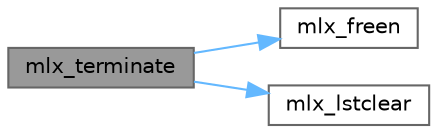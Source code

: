 digraph "mlx_terminate"
{
 // INTERACTIVE_SVG=YES
 // LATEX_PDF_SIZE
  bgcolor="transparent";
  edge [fontname=Helvetica,fontsize=10,labelfontname=Helvetica,labelfontsize=10];
  node [fontname=Helvetica,fontsize=10,shape=box,height=0.2,width=0.4];
  rankdir="LR";
  Node1 [label="mlx_terminate",height=0.2,width=0.4,color="gray40", fillcolor="grey60", style="filled", fontcolor="black",tooltip=" "];
  Node1 -> Node2 [color="steelblue1",style="solid"];
  Node2 [label="mlx_freen",height=0.2,width=0.4,color="grey40", fillcolor="white", style="filled",URL="$mlx__utils_8c.html#a93b4ce5ceae0d22c22c6c9125c052616",tooltip=" "];
  Node1 -> Node3 [color="steelblue1",style="solid"];
  Node3 [label="mlx_lstclear",height=0.2,width=0.4,color="grey40", fillcolor="white", style="filled",URL="$mlx__list_8c.html#a7b443d2be908f580e504765e3ed2ba78",tooltip=" "];
}
